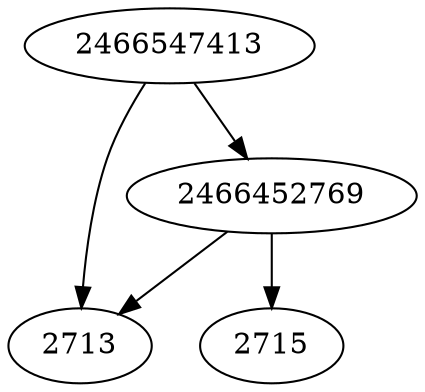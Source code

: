 strict digraph  {
2713;
2715;
2466547413;
2466452769;
2466547413 -> 2713;
2466547413 -> 2466452769;
2466452769 -> 2713;
2466452769 -> 2715;
}
